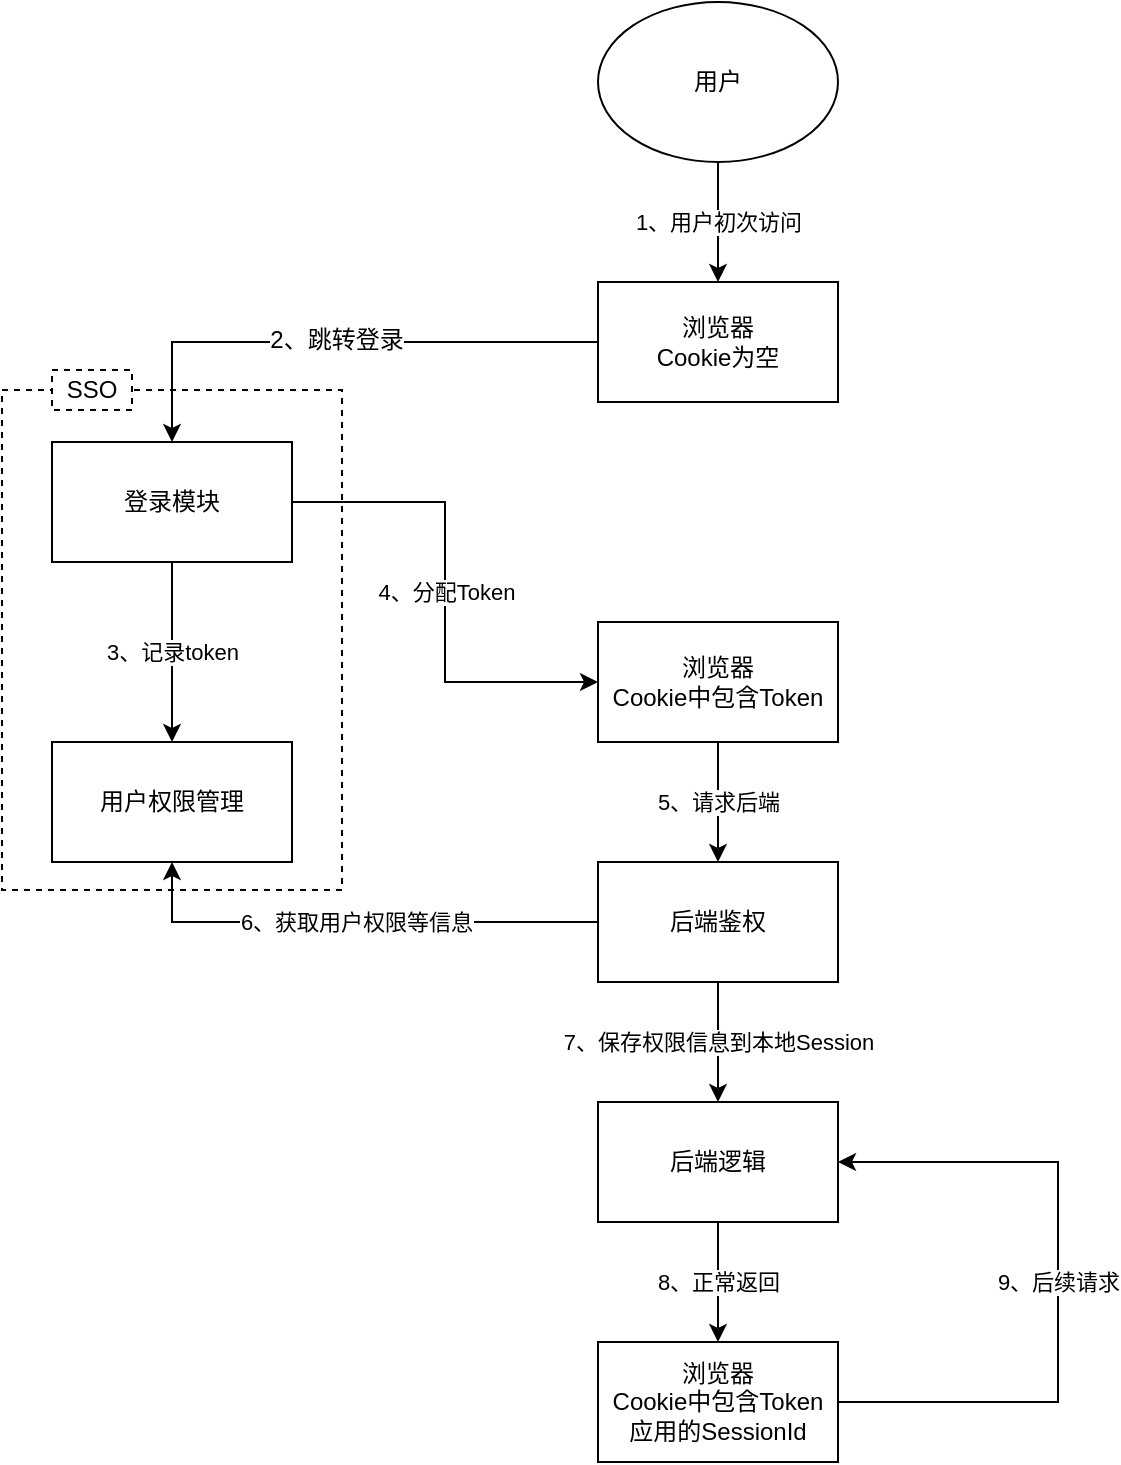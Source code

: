 <mxfile version="10.8.4" type="github"><diagram id="AJiYrJ88dlrTlivtPYvm" name="Page-1"><mxGraphModel dx="859" dy="767" grid="1" gridSize="10" guides="1" tooltips="1" connect="1" arrows="1" fold="1" page="1" pageScale="1" pageWidth="827" pageHeight="1169" math="0" shadow="0"><root><mxCell id="0"/><mxCell id="1" parent="0"/><mxCell id="oPwnuuBMJtpSYuYxL19X-24" value="" style="rounded=0;whiteSpace=wrap;html=1;fillColor=none;dashed=1;" vertex="1" parent="1"><mxGeometry x="115" y="404" width="170" height="250" as="geometry"/></mxCell><mxCell id="oPwnuuBMJtpSYuYxL19X-12" value="4、分配Token" style="edgeStyle=orthogonalEdgeStyle;rounded=0;orthogonalLoop=1;jettySize=auto;html=1;entryX=0;entryY=0.5;entryDx=0;entryDy=0;" edge="1" parent="1" source="oPwnuuBMJtpSYuYxL19X-1" target="oPwnuuBMJtpSYuYxL19X-11"><mxGeometry relative="1" as="geometry"/></mxCell><mxCell id="oPwnuuBMJtpSYuYxL19X-16" value="3、记录token" style="edgeStyle=orthogonalEdgeStyle;rounded=0;orthogonalLoop=1;jettySize=auto;html=1;entryX=0.5;entryY=0;entryDx=0;entryDy=0;" edge="1" parent="1" source="oPwnuuBMJtpSYuYxL19X-1" target="oPwnuuBMJtpSYuYxL19X-2"><mxGeometry relative="1" as="geometry"/></mxCell><mxCell id="oPwnuuBMJtpSYuYxL19X-1" value="登录模块" style="rounded=0;whiteSpace=wrap;html=1;" vertex="1" parent="1"><mxGeometry x="140" y="430" width="120" height="60" as="geometry"/></mxCell><mxCell id="oPwnuuBMJtpSYuYxL19X-2" value="用户权限管理" style="rounded=0;whiteSpace=wrap;html=1;" vertex="1" parent="1"><mxGeometry x="140" y="580" width="120" height="60" as="geometry"/></mxCell><mxCell id="oPwnuuBMJtpSYuYxL19X-8" value="1、用户初次访问&lt;br&gt;" style="edgeStyle=orthogonalEdgeStyle;rounded=0;orthogonalLoop=1;jettySize=auto;html=1;" edge="1" parent="1" source="oPwnuuBMJtpSYuYxL19X-6" target="oPwnuuBMJtpSYuYxL19X-7"><mxGeometry relative="1" as="geometry"/></mxCell><mxCell id="oPwnuuBMJtpSYuYxL19X-6" value="用户" style="ellipse;whiteSpace=wrap;html=1;" vertex="1" parent="1"><mxGeometry x="413" y="210" width="120" height="80" as="geometry"/></mxCell><mxCell id="oPwnuuBMJtpSYuYxL19X-9" style="edgeStyle=orthogonalEdgeStyle;rounded=0;orthogonalLoop=1;jettySize=auto;html=1;" edge="1" parent="1" source="oPwnuuBMJtpSYuYxL19X-7" target="oPwnuuBMJtpSYuYxL19X-1"><mxGeometry relative="1" as="geometry"/></mxCell><mxCell id="oPwnuuBMJtpSYuYxL19X-10" value="2、跳转登录" style="text;html=1;resizable=0;points=[];align=center;verticalAlign=middle;labelBackgroundColor=#ffffff;" vertex="1" connectable="0" parent="oPwnuuBMJtpSYuYxL19X-9"><mxGeometry y="-1" relative="1" as="geometry"><mxPoint as="offset"/></mxGeometry></mxCell><mxCell id="oPwnuuBMJtpSYuYxL19X-7" value="浏览器&lt;br&gt;Cookie为空&lt;br&gt;" style="rounded=0;whiteSpace=wrap;html=1;" vertex="1" parent="1"><mxGeometry x="413" y="350" width="120" height="60" as="geometry"/></mxCell><mxCell id="oPwnuuBMJtpSYuYxL19X-14" value="5、请求后端" style="edgeStyle=orthogonalEdgeStyle;rounded=0;orthogonalLoop=1;jettySize=auto;html=1;entryX=0.5;entryY=0;entryDx=0;entryDy=0;" edge="1" parent="1" source="oPwnuuBMJtpSYuYxL19X-11" target="oPwnuuBMJtpSYuYxL19X-13"><mxGeometry relative="1" as="geometry"/></mxCell><mxCell id="oPwnuuBMJtpSYuYxL19X-11" value="浏览器&lt;br&gt;Cookie中包含Token&lt;br&gt;" style="rounded=0;whiteSpace=wrap;html=1;" vertex="1" parent="1"><mxGeometry x="413" y="520" width="120" height="60" as="geometry"/></mxCell><mxCell id="oPwnuuBMJtpSYuYxL19X-17" value="6、获取用户权限等信息" style="edgeStyle=orthogonalEdgeStyle;rounded=0;orthogonalLoop=1;jettySize=auto;html=1;entryX=0.5;entryY=1;entryDx=0;entryDy=0;" edge="1" parent="1" source="oPwnuuBMJtpSYuYxL19X-13" target="oPwnuuBMJtpSYuYxL19X-2"><mxGeometry relative="1" as="geometry"/></mxCell><mxCell id="oPwnuuBMJtpSYuYxL19X-19" value="7、保存权限信息到本地Session" style="edgeStyle=orthogonalEdgeStyle;rounded=0;orthogonalLoop=1;jettySize=auto;html=1;" edge="1" parent="1" source="oPwnuuBMJtpSYuYxL19X-13" target="oPwnuuBMJtpSYuYxL19X-18"><mxGeometry relative="1" as="geometry"/></mxCell><mxCell id="oPwnuuBMJtpSYuYxL19X-13" value="后端鉴权" style="rounded=0;whiteSpace=wrap;html=1;" vertex="1" parent="1"><mxGeometry x="413" y="640" width="120" height="60" as="geometry"/></mxCell><mxCell id="oPwnuuBMJtpSYuYxL19X-22" value="8、正常返回" style="edgeStyle=orthogonalEdgeStyle;rounded=0;orthogonalLoop=1;jettySize=auto;html=1;" edge="1" parent="1" source="oPwnuuBMJtpSYuYxL19X-18" target="oPwnuuBMJtpSYuYxL19X-21"><mxGeometry relative="1" as="geometry"/></mxCell><mxCell id="oPwnuuBMJtpSYuYxL19X-18" value="后端逻辑" style="rounded=0;whiteSpace=wrap;html=1;" vertex="1" parent="1"><mxGeometry x="413" y="760" width="120" height="60" as="geometry"/></mxCell><mxCell id="oPwnuuBMJtpSYuYxL19X-23" value="9、后续请求" style="edgeStyle=orthogonalEdgeStyle;rounded=0;orthogonalLoop=1;jettySize=auto;html=1;entryX=1;entryY=0.5;entryDx=0;entryDy=0;exitX=1;exitY=0.5;exitDx=0;exitDy=0;" edge="1" parent="1" source="oPwnuuBMJtpSYuYxL19X-21" target="oPwnuuBMJtpSYuYxL19X-18"><mxGeometry relative="1" as="geometry"><Array as="points"><mxPoint x="643" y="910"/><mxPoint x="643" y="790"/></Array></mxGeometry></mxCell><mxCell id="oPwnuuBMJtpSYuYxL19X-21" value="浏览器&lt;br&gt;Cookie中包含Token&lt;br&gt;应用的SessionId&lt;br&gt;" style="rounded=0;whiteSpace=wrap;html=1;" vertex="1" parent="1"><mxGeometry x="413" y="880" width="120" height="60" as="geometry"/></mxCell><mxCell id="oPwnuuBMJtpSYuYxL19X-25" value="SSO" style="text;html=1;strokeColor=#000000;fillColor=#ffffff;align=center;verticalAlign=middle;whiteSpace=wrap;rounded=0;dashed=1;" vertex="1" parent="1"><mxGeometry x="140" y="394" width="40" height="20" as="geometry"/></mxCell></root></mxGraphModel></diagram></mxfile>